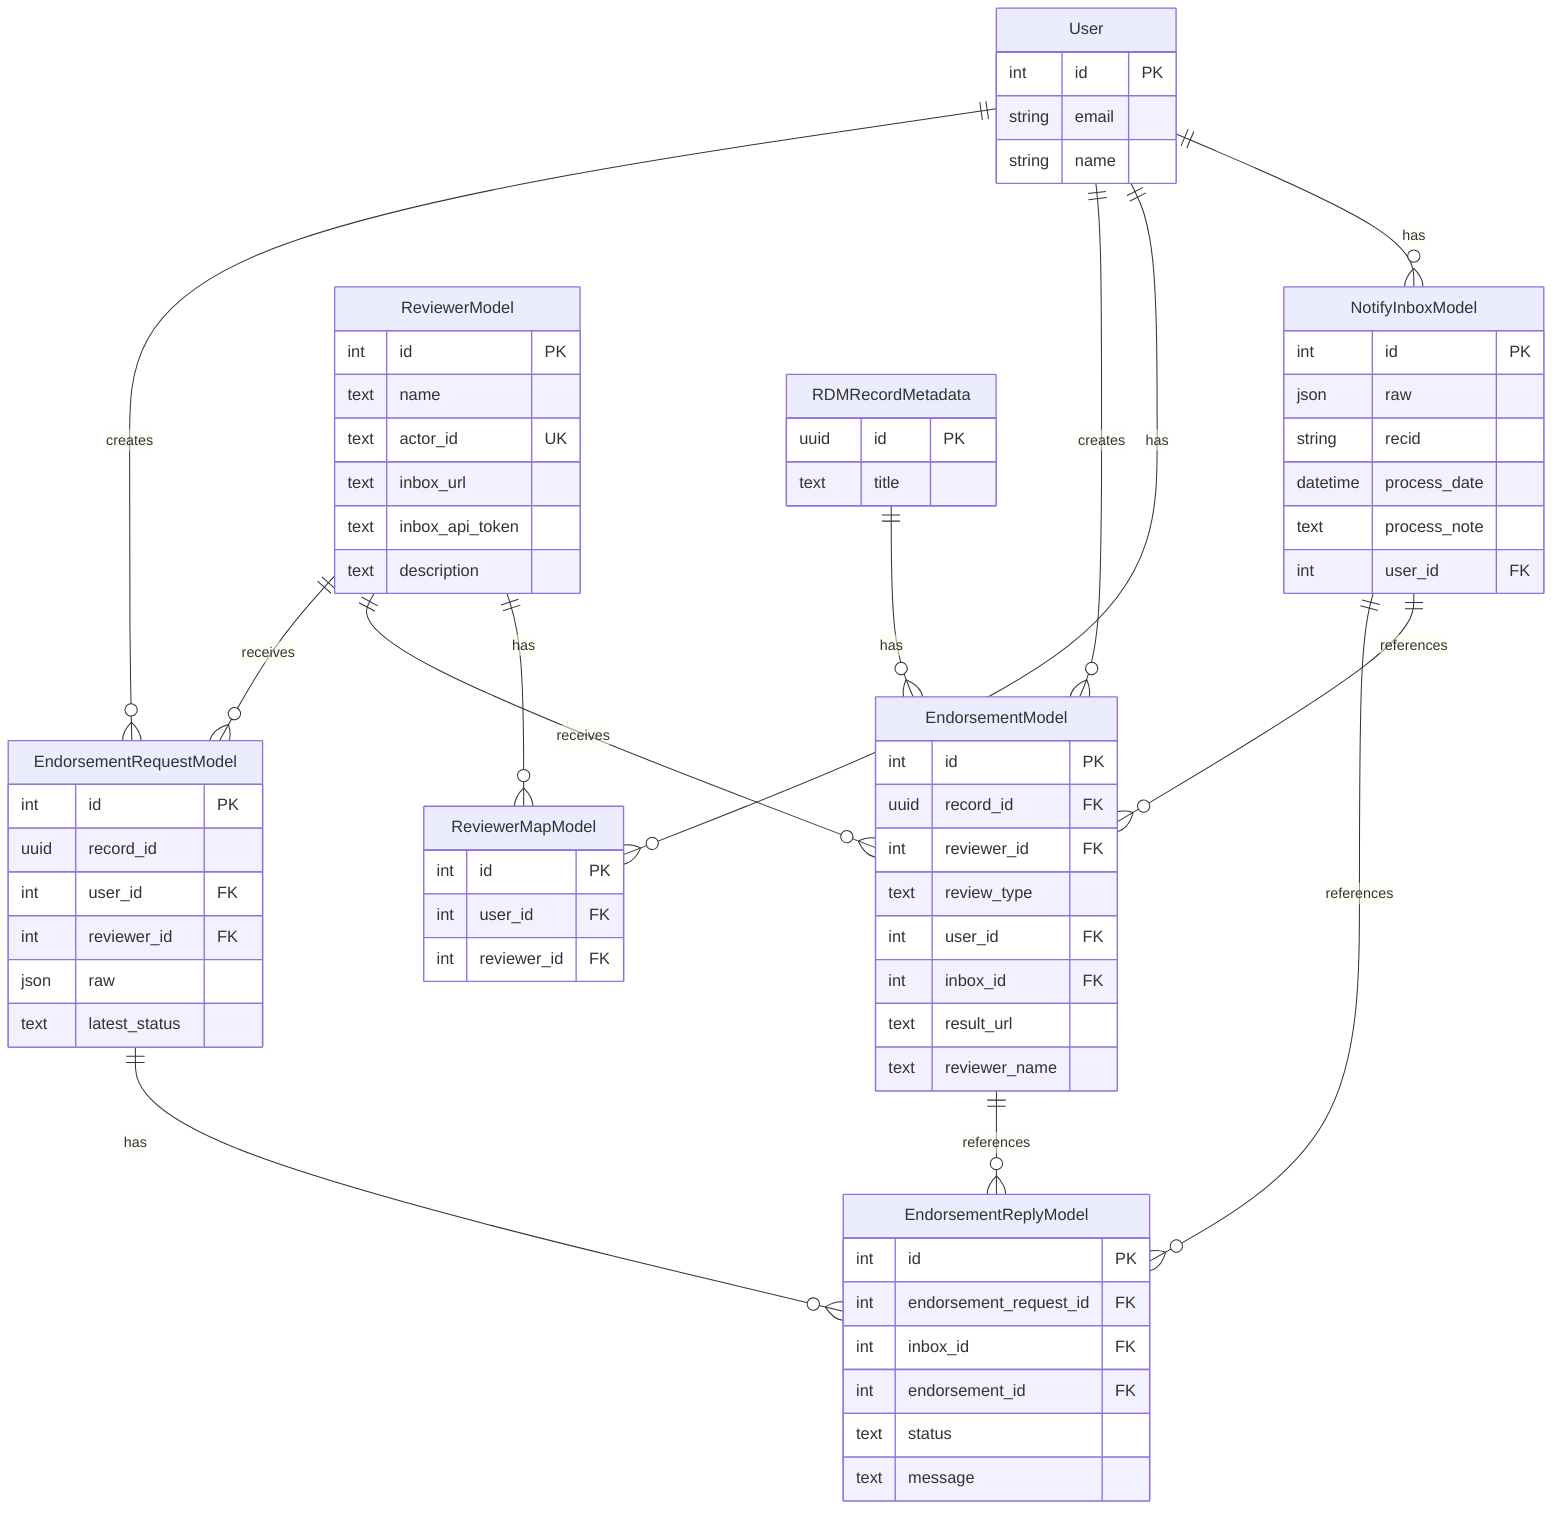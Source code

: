 %% sources of file: invenio_notify/records/models.py

erDiagram
    User ||--o{ NotifyInboxModel : has
    User ||--o{ ReviewerMapModel : has
    User ||--o{ EndorsementModel : creates
    User ||--o{ EndorsementRequestModel : creates
    
    ReviewerModel ||--o{ ReviewerMapModel : has
    ReviewerModel ||--o{ EndorsementModel : receives
    ReviewerModel ||--o{ EndorsementRequestModel : receives
    
    RDMRecordMetadata ||--o{ EndorsementModel : has
    
    NotifyInboxModel ||--o{ EndorsementModel : references
    NotifyInboxModel ||--o{ EndorsementReplyModel : references
    
    EndorsementRequestModel ||--o{ EndorsementReplyModel : has
    EndorsementModel ||--o{ EndorsementReplyModel : references
    
    User {
        int id PK
        string email
        string name
    }
    
    NotifyInboxModel {
        int id PK
        json raw
        string recid
        datetime process_date
        text process_note
        int user_id FK
    }
    
    ReviewerMapModel {
        int id PK
        int user_id FK
        int reviewer_id FK
    }
    
    ReviewerModel {
        int id PK
        text name
        text actor_id UK
        text inbox_url
        text inbox_api_token
        text description
    }
    
    EndorsementModel {
        int id PK
        uuid record_id FK
        int reviewer_id FK
        text review_type
        int user_id FK
        int inbox_id FK
        text result_url
        text reviewer_name
    }
    
    EndorsementRequestModel {
        int id PK
        uuid record_id
        int user_id FK
        int reviewer_id FK
        json raw
        text latest_status
    }
    
    EndorsementReplyModel {
        int id PK
        int endorsement_request_id FK
        int inbox_id FK
        int endorsement_id FK
        text status
        text message
    }
    
    RDMRecordMetadata {
        uuid id PK
        text title
    }
